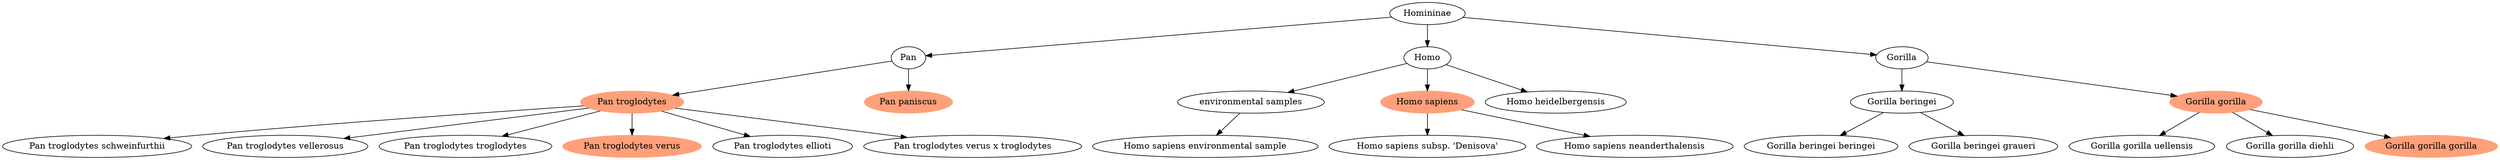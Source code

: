digraph g {
	9598 -> 37010
	37010 [label="Pan troglodytes schweinfurthii"]
	9598 [color="lightsalmon",style=filled]
	9598 [label="Pan troglodytes"]
	9598 -> 91950
	91950 [label="Pan troglodytes vellerosus"]
	9598 [color="lightsalmon",style=filled]
	9598 [label="Pan troglodytes"]
	9598 -> 37011
	37011 [label="Pan troglodytes troglodytes"]
	9598 [color="lightsalmon",style=filled]
	9598 [label="Pan troglodytes"]
	9598 -> 37012
	37012 [color="lightsalmon",style=filled]
	37012 [label="Pan troglodytes verus"]
	9598 [color="lightsalmon",style=filled]
	9598 [label="Pan troglodytes"]
	9598 -> 756884
	756884 [label="Pan troglodytes ellioti"]
	9598 [color="lightsalmon",style=filled]
	9598 [label="Pan troglodytes"]
	9598 -> 1294088
	1294088 [label="Pan troglodytes verus x troglodytes"]
	9598 [color="lightsalmon",style=filled]
	9598 [label="Pan troglodytes"]
	9596 -> 9597
	9597 [color="lightsalmon",style=filled]
	9597 [label="Pan paniscus"]
	9596 [label="Pan"]
	9596 -> 9598
	9598 [color="lightsalmon",style=filled]
	9598 [label="Pan troglodytes"]
	9596 [label="Pan"]
	2665952 -> 2665953
	2665953 [label="Homo sapiens environmental sample"]
	2665952 [label="environmental samples"]
	9606 -> 741158
	741158 [label="Homo sapiens subsp. 'Denisova'"]
	9606 [color="lightsalmon",style=filled]
	9606 [label="Homo sapiens"]
	9606 -> 63221
	63221 [label="Homo sapiens neanderthalensis"]
	9606 [color="lightsalmon",style=filled]
	9606 [label="Homo sapiens"]
	9605 -> 1425170
	1425170 [label="Homo heidelbergensis"]
	9605 [label="Homo"]
	9605 -> 9606
	9606 [color="lightsalmon",style=filled]
	9606 [label="Homo sapiens"]
	9605 [label="Homo"]
	9605 -> 2665952
	2665952 [label="environmental samples"]
	9605 [label="Homo"]
	499232 -> 1159185
	1159185 [label="Gorilla beringei beringei"]
	499232 [label="Gorilla beringei"]
	499232 -> 46359
	46359 [label="Gorilla beringei graueri"]
	499232 [label="Gorilla beringei"]
	9593 -> 183511
	183511 [label="Gorilla gorilla uellensis"]
	9593 [color="lightsalmon",style=filled]
	9593 [label="Gorilla gorilla"]
	9593 -> 406788
	406788 [label="Gorilla gorilla diehli"]
	9593 [color="lightsalmon",style=filled]
	9593 [label="Gorilla gorilla"]
	9593 -> 9595
	9595 [color="lightsalmon",style=filled]
	9595 [label="Gorilla gorilla gorilla"]
	9593 [color="lightsalmon",style=filled]
	9593 [label="Gorilla gorilla"]
	9592 -> 9593
	9593 [color="lightsalmon",style=filled]
	9593 [label="Gorilla gorilla"]
	9592 [label="Gorilla"]
	9592 -> 499232
	499232 [label="Gorilla beringei"]
	9592 [label="Gorilla"]
	207598 -> 9592
	9592 [label="Gorilla"]
	207598 [label="Homininae"]
	207598 -> 9605
	9605 [label="Homo"]
	207598 [label="Homininae"]
	207598 -> 9596
	9596 [label="Pan"]
	207598 [label="Homininae"]
}
